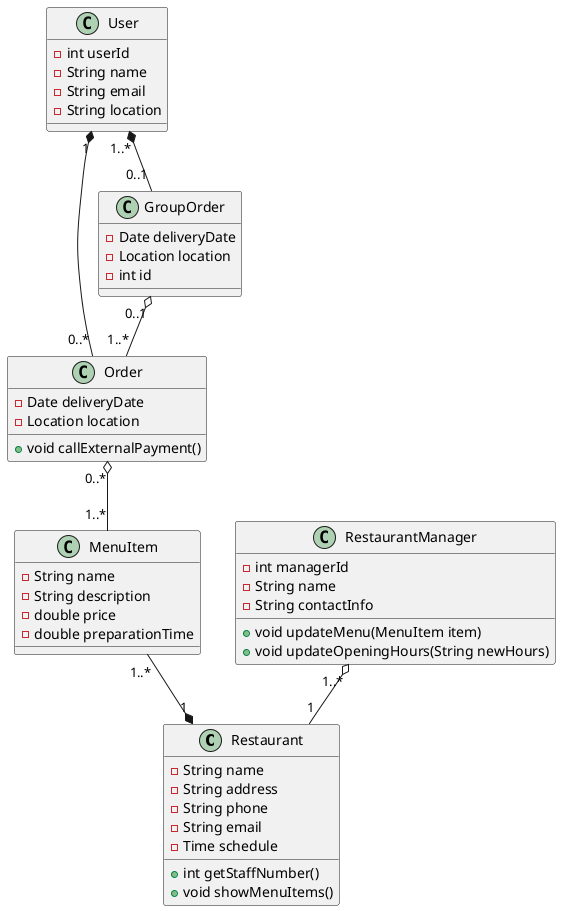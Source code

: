 @startuml

class Restaurant {
    - String name
    - String address
    - String phone
    - String email
    - Time schedule

    + int getStaffNumber()
    + void showMenuItems()
}

class Order {
    - Date deliveryDate
    - Location location

    + void callExternalPayment()
}

class MenuItem {
    - String name
    - String description
    - double price
    - double preparationTime
}

class GroupOrder {
    - Date deliveryDate
    - Location location
    - int id
}

class User {
    - int userId
    - String name
    - String email
    - String location

}

class RestaurantManager {
    - int managerId
    - String name
    - String contactInfo

    + void updateMenu(MenuItem item)
    + void updateOpeningHours(String newHours)
}

User "1" *-- "0..*" Order
User "1..*" *-- "0..1" GroupOrder
RestaurantManager "1..*" o-- "1" Restaurant
Order "0..*" o-- "1..*" MenuItem
MenuItem "1..*" --* "1" Restaurant
GroupOrder "0..1" o-- "1..*" Order

@enduml
